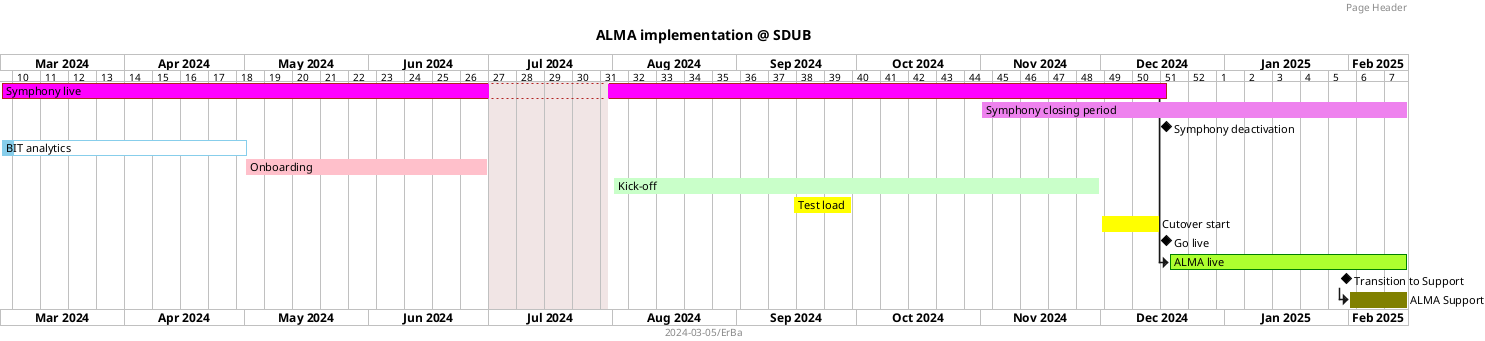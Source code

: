 @startgantt
Project starts 2024-03-01
printscale weekly

TITLE ALMA implementation @ SDUB
header Page Header
footer 2024-03-05/ErBa

'https://raw.githubusercontent.com/BIT-SDUB/ALMA/main/implentation/timeline.puml

' start up
[Symphony live] starts 2024-03-01 and ends 2024-12-17
[Symphony closing period] starts 2024-11-01 and ends 2025-02-15
[Symphony deactivation] happens 2024-12-17
[Symphony deactivation] happens 2024-12-17

[BIT analytics] starts 2024-03-01 and ends 2024-05-01 and is 5% complete

'>>> Exlibris
'• Onboarding May and June 2024
[Onboarding] starts 2024-05-01 and ends 2024-06-30
'
'[Vaccation] starts 2024-07-01 and ends 2024-07-30
'July is closed
2024-07-01 to 2024-07-30 is closed
'
'• Kick-off: early August 2024
[Kick-off] starts 2024-08-01 and ends 2024-11-30
'
'• Test load start: mid-September 2024
[Test load] starts 2024-09-15 and lasts 15 days
'[Test load] lasts 15 days
'
'• Cutover start: 1st December 2024
[Cutover start] starts 2024-12-01
[Cutover start] lasts 15 days
'
'• Go live: 17th December 2024
[Go live] happens 2024-12-17
[ALMA live] starts at [Symphony live]'s end

[ALMA live] starts 2024-12-17 and ends 2025-02-15
'[ALMA live] lasts 60 days
'• Transition to Support: by end of January 2025
[Transition to Support] happens 2025-01-31
'[ALMA live] starts at [Symphony live]'s end
[ALMA Support] starts 2025-01-31 and ends 2025-02-15
[ALMA Support] starts at [Transition to Support]'s end
'
'>>> Colors
  [Symphony live] is colored in Fuchsia/FireBrick
  [Symphony closing period] is colored in violet
'purple
  [ALMA live] is colored in GreenYellow/Green
  [ALMA Support] is colored in Olive
  [Onboarding] is colored in pink
  [Test load] is colored in yellow
  [Cutover start] is colored in yellow
  [Kick-off] is colored in technology 
  '[Vacation] is colored in gray
  [BIT analytics] is colored in SkyBlue
'<<< Colors

@endgantt
